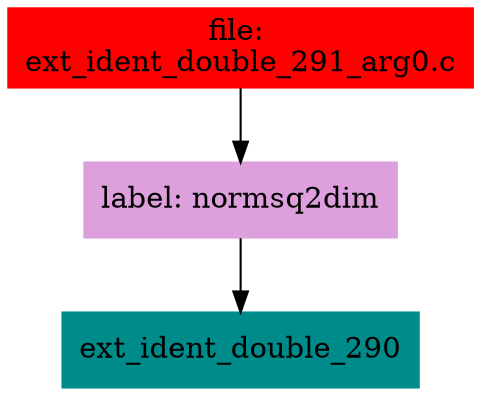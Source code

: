 digraph G {
node [shape=box]

0 [label="file: 
ext_ident_double_291_arg0.c",color=red, style=filled]
1 [label="label: normsq2dim",color=plum, style=filled]
0 -> 1
2 [label="ext_ident_double_290",color=cyan4, style=filled]
1 -> 2


}

